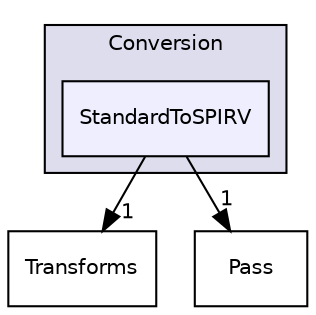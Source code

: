 digraph "include/mlir/Conversion/StandardToSPIRV" {
  bgcolor=transparent;
  compound=true
  node [ fontsize="10", fontname="Helvetica"];
  edge [ labelfontsize="10", labelfontname="Helvetica"];
  subgraph clusterdir_37f3372f1e76d74ffd54613af9306e43 {
    graph [ bgcolor="#ddddee", pencolor="black", label="Conversion" fontname="Helvetica", fontsize="10", URL="dir_37f3372f1e76d74ffd54613af9306e43.html"]
  dir_96b263da3cf3775eeaebf35c87bc90e0 [shape=box, label="StandardToSPIRV", style="filled", fillcolor="#eeeeff", pencolor="black", URL="dir_96b263da3cf3775eeaebf35c87bc90e0.html"];
  }
  dir_ca4d1f3bc4cd42ba07a57ca86d19a1d6 [shape=box label="Transforms" URL="dir_ca4d1f3bc4cd42ba07a57ca86d19a1d6.html"];
  dir_cab9f8330899b1cc9d753b1d9c5c5a3e [shape=box label="Pass" URL="dir_cab9f8330899b1cc9d753b1d9c5c5a3e.html"];
  dir_96b263da3cf3775eeaebf35c87bc90e0->dir_ca4d1f3bc4cd42ba07a57ca86d19a1d6 [headlabel="1", labeldistance=1.5 headhref="dir_000025_000013.html"];
  dir_96b263da3cf3775eeaebf35c87bc90e0->dir_cab9f8330899b1cc9d753b1d9c5c5a3e [headlabel="1", labeldistance=1.5 headhref="dir_000025_000044.html"];
}
